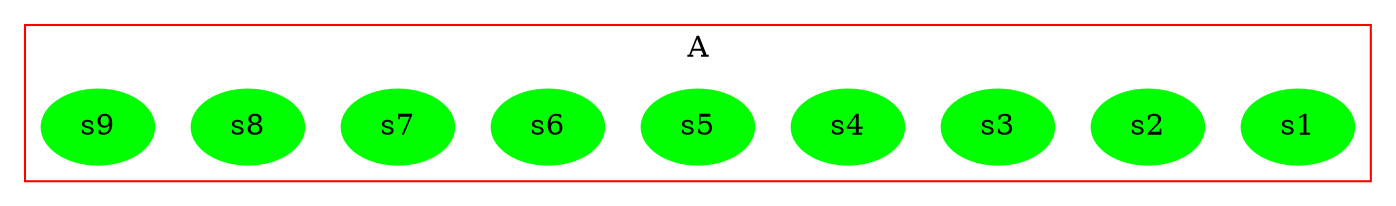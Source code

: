 #This file has been computed by KaSa: a Static Analyzer for Kappa (Kappa Static Analyzer (DomainBased-3064-g3ac57db))
#Download sources/binaries at https://github.com/Kappa-Dev/KaSim
#
#Analysis launched at 2017/05/11 21:33:38 (GMT+2) on AppleCell.local
#Command line is: KaSa n_phos_sites_9.ka --print-efficiency --no-do-all --compute-symmetries
#
#This file contains the description of the contact map in dot.
#Please use graphviz (http://www.graphviz.org) or OmniGraffle to export it to a PDF
#
graph G{ 
subgraph cluster0 {
   0.0 [style = filled label = "s1" shape =ellipse color = green size = "5"]
   0.1 [style = filled label = "s2" shape =ellipse color = green size = "5"]
   0.2 [style = filled label = "s3" shape =ellipse color = green size = "5"]
   0.3 [style = filled label = "s4" shape =ellipse color = green size = "5"]
   0.4 [style = filled label = "s5" shape =ellipse color = green size = "5"]
   0.5 [style = filled label = "s6" shape =ellipse color = green size = "5"]
   0.6 [style = filled label = "s7" shape =ellipse color = green size = "5"]
   0.7 [style = filled label = "s8" shape =ellipse color = green size = "5"]
   0.8 [style = filled label = "s9" shape =ellipse color = green size = "5"]
label =  "A";  shape = rectangle; color = red
} ; 
}
